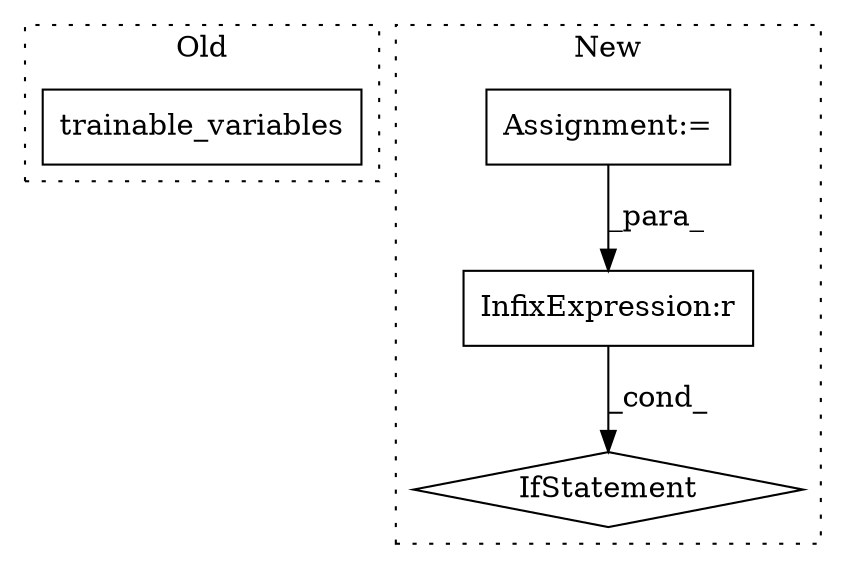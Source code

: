 digraph G {
subgraph cluster0 {
1 [label="trainable_variables" a="32" s="2361" l="21" shape="box"];
label = "Old";
style="dotted";
}
subgraph cluster1 {
2 [label="IfStatement" a="25" s="2532,2569" l="4,2" shape="diamond"];
3 [label="Assignment:=" a="7" s="2486" l="1" shape="box"];
4 [label="InfixExpression:r" a="27" s="2561" l="4" shape="box"];
label = "New";
style="dotted";
}
3 -> 4 [label="_para_"];
4 -> 2 [label="_cond_"];
}